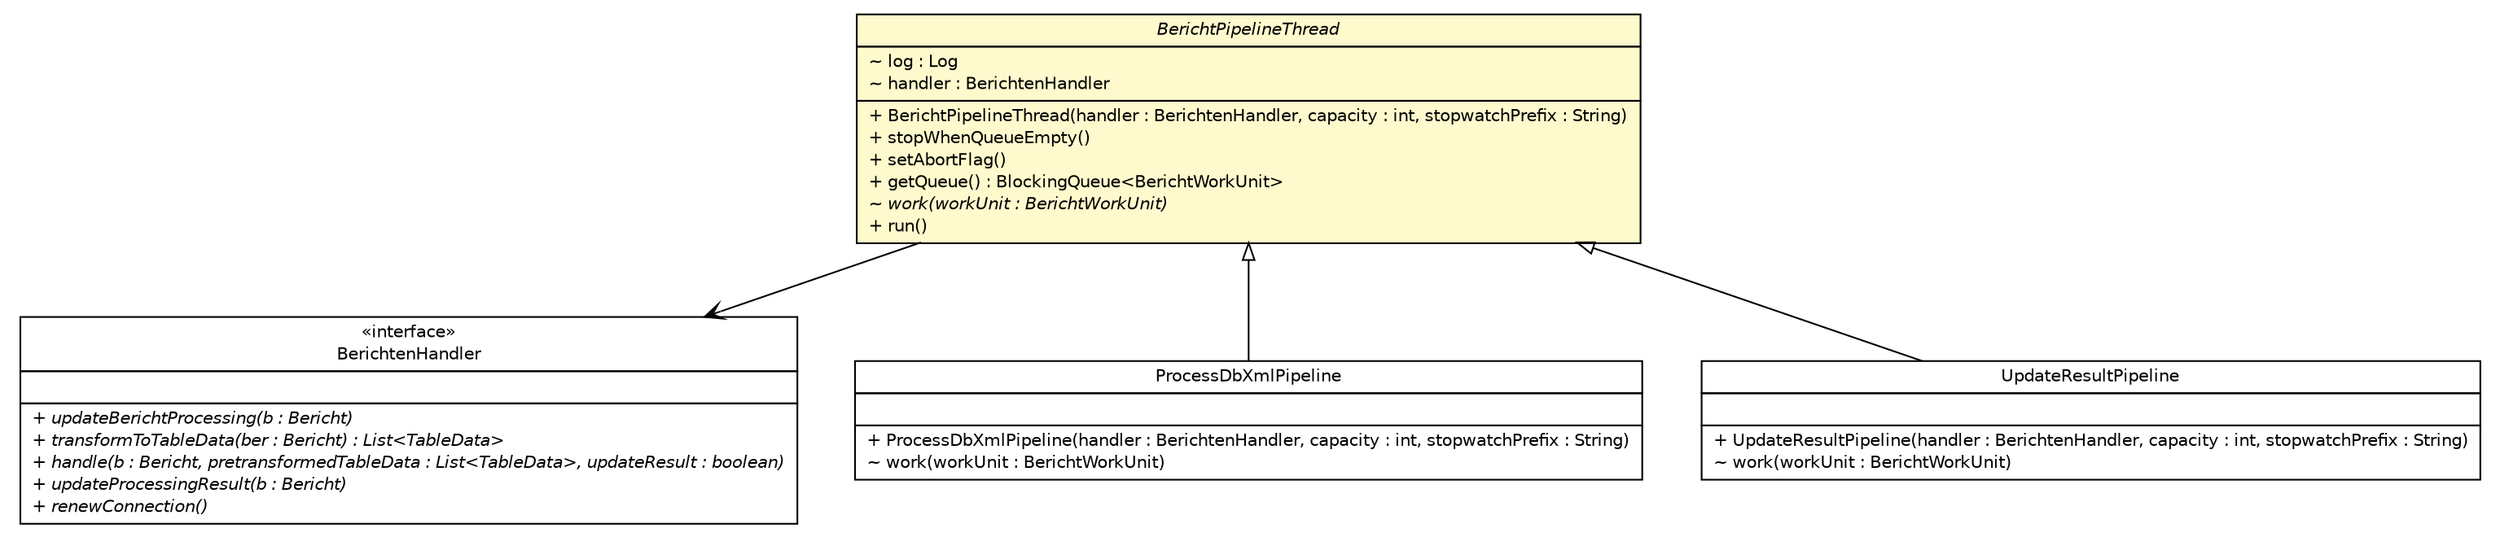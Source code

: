 #!/usr/local/bin/dot
#
# Class diagram 
# Generated by UMLGraph version R5_6-24-gf6e263 (http://www.umlgraph.org/)
#

digraph G {
	edge [fontname="Helvetica",fontsize=10,labelfontname="Helvetica",labelfontsize=10];
	node [fontname="Helvetica",fontsize=10,shape=plaintext];
	nodesep=0.25;
	ranksep=0.5;
	// nl.b3p.brmo.loader.BerichtenHandler
	c848 [label=<<table title="nl.b3p.brmo.loader.BerichtenHandler" border="0" cellborder="1" cellspacing="0" cellpadding="2" port="p" href="../BerichtenHandler.html">
		<tr><td><table border="0" cellspacing="0" cellpadding="1">
<tr><td align="center" balign="center"> &#171;interface&#187; </td></tr>
<tr><td align="center" balign="center"> BerichtenHandler </td></tr>
		</table></td></tr>
		<tr><td><table border="0" cellspacing="0" cellpadding="1">
<tr><td align="left" balign="left">  </td></tr>
		</table></td></tr>
		<tr><td><table border="0" cellspacing="0" cellpadding="1">
<tr><td align="left" balign="left"><font face="Helvetica-Oblique" point-size="10.0"> + updateBerichtProcessing(b : Bericht) </font></td></tr>
<tr><td align="left" balign="left"><font face="Helvetica-Oblique" point-size="10.0"> + transformToTableData(ber : Bericht) : List&lt;TableData&gt; </font></td></tr>
<tr><td align="left" balign="left"><font face="Helvetica-Oblique" point-size="10.0"> + handle(b : Bericht, pretransformedTableData : List&lt;TableData&gt;, updateResult : boolean) </font></td></tr>
<tr><td align="left" balign="left"><font face="Helvetica-Oblique" point-size="10.0"> + updateProcessingResult(b : Bericht) </font></td></tr>
<tr><td align="left" balign="left"><font face="Helvetica-Oblique" point-size="10.0"> + renewConnection() </font></td></tr>
		</table></td></tr>
		</table>>, URL="../BerichtenHandler.html", fontname="Helvetica", fontcolor="black", fontsize=10.0];
	// nl.b3p.brmo.loader.pipeline.ProcessDbXmlPipeline
	c876 [label=<<table title="nl.b3p.brmo.loader.pipeline.ProcessDbXmlPipeline" border="0" cellborder="1" cellspacing="0" cellpadding="2" port="p" href="./ProcessDbXmlPipeline.html">
		<tr><td><table border="0" cellspacing="0" cellpadding="1">
<tr><td align="center" balign="center"> ProcessDbXmlPipeline </td></tr>
		</table></td></tr>
		<tr><td><table border="0" cellspacing="0" cellpadding="1">
<tr><td align="left" balign="left">  </td></tr>
		</table></td></tr>
		<tr><td><table border="0" cellspacing="0" cellpadding="1">
<tr><td align="left" balign="left"> + ProcessDbXmlPipeline(handler : BerichtenHandler, capacity : int, stopwatchPrefix : String) </td></tr>
<tr><td align="left" balign="left"> ~ work(workUnit : BerichtWorkUnit) </td></tr>
		</table></td></tr>
		</table>>, URL="./ProcessDbXmlPipeline.html", fontname="Helvetica", fontcolor="black", fontsize=10.0];
	// nl.b3p.brmo.loader.pipeline.UpdateResultPipeline
	c877 [label=<<table title="nl.b3p.brmo.loader.pipeline.UpdateResultPipeline" border="0" cellborder="1" cellspacing="0" cellpadding="2" port="p" href="./UpdateResultPipeline.html">
		<tr><td><table border="0" cellspacing="0" cellpadding="1">
<tr><td align="center" balign="center"> UpdateResultPipeline </td></tr>
		</table></td></tr>
		<tr><td><table border="0" cellspacing="0" cellpadding="1">
<tr><td align="left" balign="left">  </td></tr>
		</table></td></tr>
		<tr><td><table border="0" cellspacing="0" cellpadding="1">
<tr><td align="left" balign="left"> + UpdateResultPipeline(handler : BerichtenHandler, capacity : int, stopwatchPrefix : String) </td></tr>
<tr><td align="left" balign="left"> ~ work(workUnit : BerichtWorkUnit) </td></tr>
		</table></td></tr>
		</table>>, URL="./UpdateResultPipeline.html", fontname="Helvetica", fontcolor="black", fontsize=10.0];
	// nl.b3p.brmo.loader.pipeline.BerichtPipelineThread
	c879 [label=<<table title="nl.b3p.brmo.loader.pipeline.BerichtPipelineThread" border="0" cellborder="1" cellspacing="0" cellpadding="2" port="p" bgcolor="lemonChiffon" href="./BerichtPipelineThread.html">
		<tr><td><table border="0" cellspacing="0" cellpadding="1">
<tr><td align="center" balign="center"><font face="Helvetica-Oblique"> BerichtPipelineThread </font></td></tr>
		</table></td></tr>
		<tr><td><table border="0" cellspacing="0" cellpadding="1">
<tr><td align="left" balign="left"> ~ log : Log </td></tr>
<tr><td align="left" balign="left"> ~ handler : BerichtenHandler </td></tr>
		</table></td></tr>
		<tr><td><table border="0" cellspacing="0" cellpadding="1">
<tr><td align="left" balign="left"> + BerichtPipelineThread(handler : BerichtenHandler, capacity : int, stopwatchPrefix : String) </td></tr>
<tr><td align="left" balign="left"> + stopWhenQueueEmpty() </td></tr>
<tr><td align="left" balign="left"> + setAbortFlag() </td></tr>
<tr><td align="left" balign="left"> + getQueue() : BlockingQueue&lt;BerichtWorkUnit&gt; </td></tr>
<tr><td align="left" balign="left"><font face="Helvetica-Oblique" point-size="10.0"> ~ work(workUnit : BerichtWorkUnit) </font></td></tr>
<tr><td align="left" balign="left"> + run() </td></tr>
		</table></td></tr>
		</table>>, URL="./BerichtPipelineThread.html", fontname="Helvetica", fontcolor="black", fontsize=10.0];
	//nl.b3p.brmo.loader.pipeline.ProcessDbXmlPipeline extends nl.b3p.brmo.loader.pipeline.BerichtPipelineThread
	c879:p -> c876:p [dir=back,arrowtail=empty];
	//nl.b3p.brmo.loader.pipeline.UpdateResultPipeline extends nl.b3p.brmo.loader.pipeline.BerichtPipelineThread
	c879:p -> c877:p [dir=back,arrowtail=empty];
	// nl.b3p.brmo.loader.pipeline.BerichtPipelineThread NAVASSOC nl.b3p.brmo.loader.BerichtenHandler
	c879:p -> c848:p [taillabel="", label="", headlabel="", fontname="Helvetica", fontcolor="black", fontsize=10.0, color="black", arrowhead=open];
}

